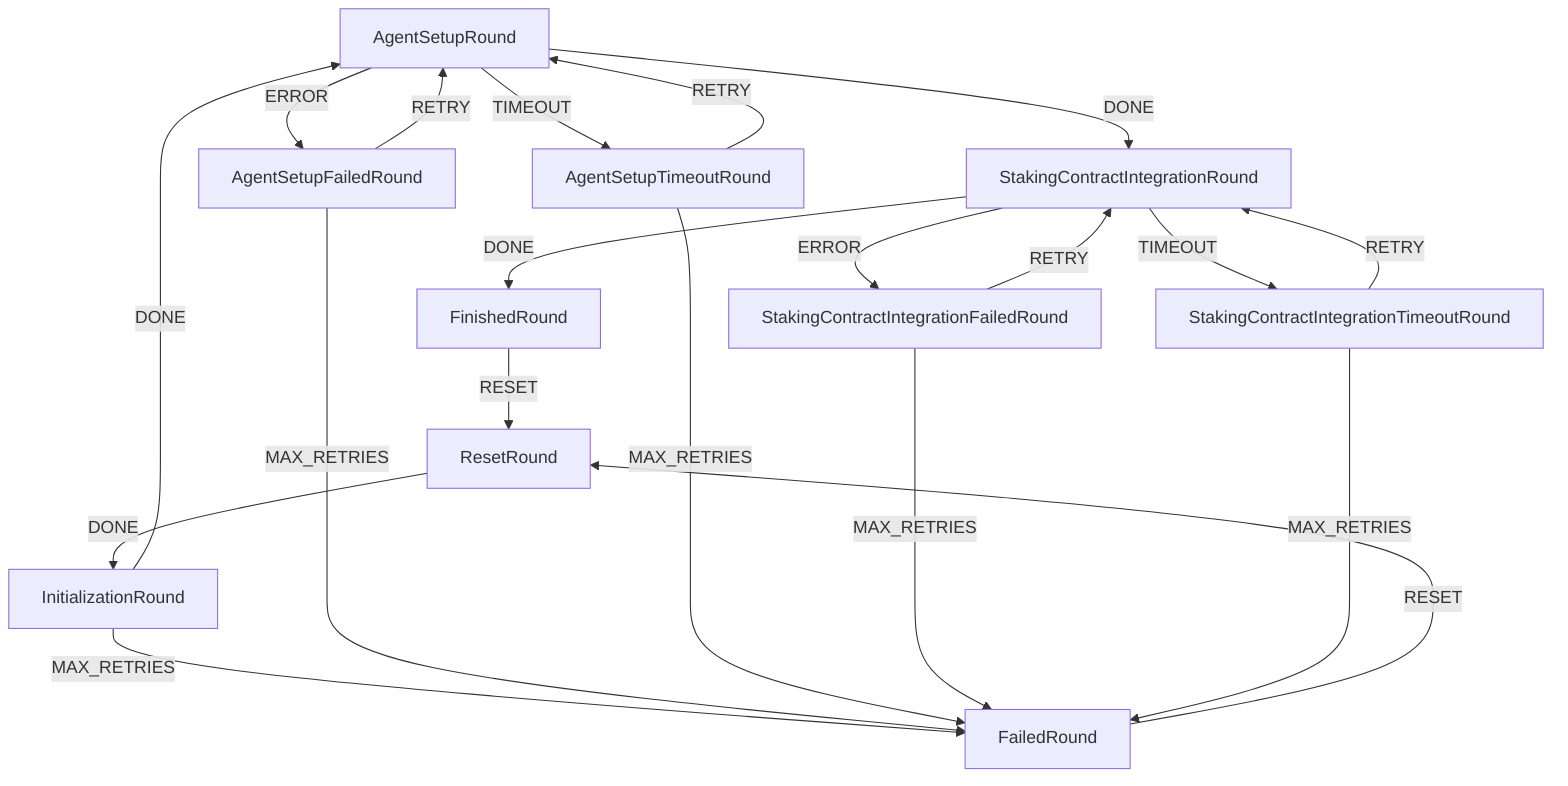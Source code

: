 graph TD
  AgentSetupRound
  FinishedRound
  StakingContractIntegrationFailedRound
  FailedRound
  InitializationRound
  AgentSetupRound
  StakingContractIntegrationRound
  AgentSetupTimeoutRound
  AgentSetupFailedRound
  StakingContractIntegrationTimeoutRound
  ResetRound
  InitializationRound -->|DONE| AgentSetupRound
  InitializationRound -->|MAX_RETRIES| FailedRound
  AgentSetupRound -->|DONE| StakingContractIntegrationRound
  AgentSetupRound -->|ERROR| AgentSetupFailedRound
  AgentSetupRound -->|TIMEOUT| AgentSetupTimeoutRound
  StakingContractIntegrationRound -->|DONE| FinishedRound
  StakingContractIntegrationRound -->|ERROR| StakingContractIntegrationFailedRound
  StakingContractIntegrationRound -->|TIMEOUT| StakingContractIntegrationTimeoutRound
  AgentSetupFailedRound -->|RETRY| AgentSetupRound
  AgentSetupFailedRound -->|MAX_RETRIES| FailedRound
  AgentSetupTimeoutRound -->|RETRY| AgentSetupRound
  AgentSetupTimeoutRound -->|MAX_RETRIES| FailedRound
  StakingContractIntegrationFailedRound -->|RETRY| StakingContractIntegrationRound
  StakingContractIntegrationFailedRound -->|MAX_RETRIES| FailedRound
  StakingContractIntegrationTimeoutRound -->|RETRY| StakingContractIntegrationRound
  StakingContractIntegrationTimeoutRound -->|MAX_RETRIES| FailedRound
  FinishedRound -->|RESET| ResetRound
  FailedRound -->|RESET| ResetRound
  ResetRound -->|DONE| InitializationRound